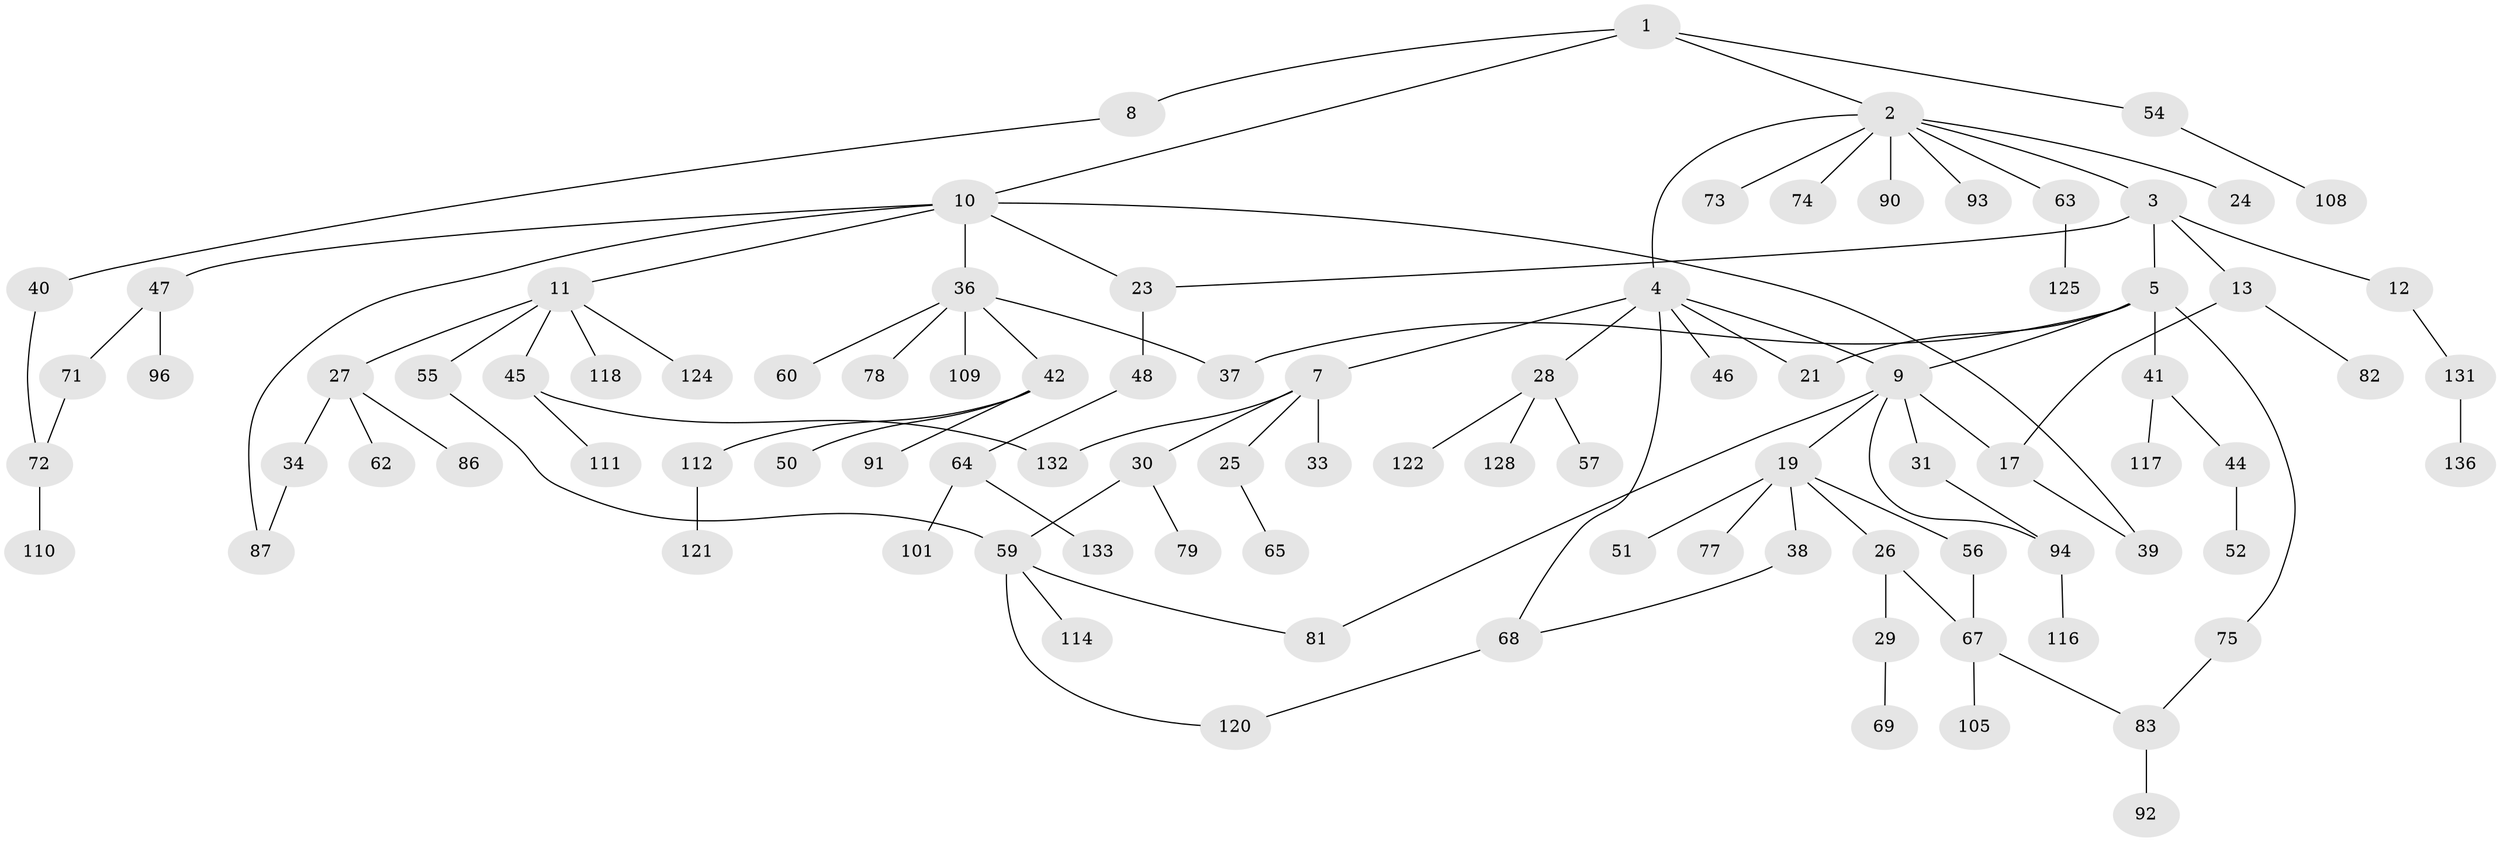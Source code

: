 // original degree distribution, {4: 0.05755395683453238, 6: 0.02877697841726619, 5: 0.05755395683453238, 2: 0.30935251798561153, 7: 0.007194244604316547, 3: 0.15827338129496402, 1: 0.381294964028777}
// Generated by graph-tools (version 1.1) at 2025/10/02/27/25 16:10:52]
// undirected, 94 vertices, 109 edges
graph export_dot {
graph [start="1"]
  node [color=gray90,style=filled];
  1 [super="+6"];
  2 [super="+49"];
  3 [super="+99"];
  4 [super="+16"];
  5 [super="+22"];
  7 [super="+15"];
  8;
  9 [super="+18"];
  10 [super="+135"];
  11 [super="+20"];
  12 [super="+14"];
  13 [super="+98"];
  17 [super="+76"];
  19 [super="+61"];
  21 [super="+85"];
  23 [super="+84"];
  24;
  25 [super="+32"];
  26 [super="+35"];
  27 [super="+58"];
  28 [super="+126"];
  29;
  30 [super="+127"];
  31;
  33 [super="+89"];
  34 [super="+80"];
  36 [super="+43"];
  37;
  38 [super="+53"];
  39;
  40 [super="+88"];
  41 [super="+103"];
  42 [super="+104"];
  44;
  45 [super="+66"];
  46 [super="+129"];
  47 [super="+70"];
  48;
  50 [super="+102"];
  51;
  52 [super="+130"];
  54 [super="+107"];
  55;
  56;
  57;
  59 [super="+100"];
  60;
  62 [super="+95"];
  63 [super="+137"];
  64 [super="+115"];
  65 [super="+134"];
  67 [super="+123"];
  68 [super="+119"];
  69;
  71;
  72 [super="+139"];
  73;
  74;
  75;
  77;
  78;
  79;
  81 [super="+138"];
  82;
  83;
  86;
  87 [super="+106"];
  90;
  91;
  92;
  93;
  94 [super="+97"];
  96 [super="+113"];
  101;
  105;
  108;
  109;
  110;
  111;
  112;
  114;
  116;
  117;
  118;
  120;
  121;
  122;
  124;
  125;
  128;
  131;
  132;
  133;
  136;
  1 -- 2;
  1 -- 8;
  1 -- 10;
  1 -- 54;
  2 -- 3;
  2 -- 4;
  2 -- 24;
  2 -- 73;
  2 -- 90;
  2 -- 74;
  2 -- 93;
  2 -- 63;
  3 -- 5;
  3 -- 12;
  3 -- 13;
  3 -- 23;
  4 -- 7;
  4 -- 9;
  4 -- 46;
  4 -- 21;
  4 -- 28;
  4 -- 68;
  5 -- 41;
  5 -- 37;
  5 -- 9;
  5 -- 75;
  5 -- 21;
  7 -- 25;
  7 -- 132;
  7 -- 33;
  7 -- 30;
  8 -- 40;
  9 -- 19;
  9 -- 31;
  9 -- 81;
  9 -- 94;
  9 -- 17;
  10 -- 11;
  10 -- 36;
  10 -- 39;
  10 -- 47;
  10 -- 87;
  10 -- 23;
  11 -- 55;
  11 -- 118;
  11 -- 27;
  11 -- 124;
  11 -- 45;
  12 -- 131;
  13 -- 17;
  13 -- 82;
  17 -- 39;
  19 -- 26;
  19 -- 38;
  19 -- 51;
  19 -- 56;
  19 -- 77;
  23 -- 48;
  25 -- 65;
  26 -- 29;
  26 -- 67;
  27 -- 34;
  27 -- 62;
  27 -- 86;
  28 -- 57;
  28 -- 122;
  28 -- 128;
  29 -- 69;
  30 -- 79;
  30 -- 59;
  31 -- 94;
  34 -- 87;
  36 -- 37;
  36 -- 42;
  36 -- 78;
  36 -- 109;
  36 -- 60;
  38 -- 68;
  40 -- 72;
  41 -- 44;
  41 -- 117;
  42 -- 50;
  42 -- 91;
  42 -- 112;
  44 -- 52;
  45 -- 132;
  45 -- 111;
  47 -- 71;
  47 -- 96;
  48 -- 64;
  54 -- 108;
  55 -- 59;
  56 -- 67;
  59 -- 120;
  59 -- 81;
  59 -- 114;
  63 -- 125;
  64 -- 101;
  64 -- 133;
  67 -- 83;
  67 -- 105;
  68 -- 120;
  71 -- 72;
  72 -- 110;
  75 -- 83;
  83 -- 92;
  94 -- 116;
  112 -- 121;
  131 -- 136;
}

